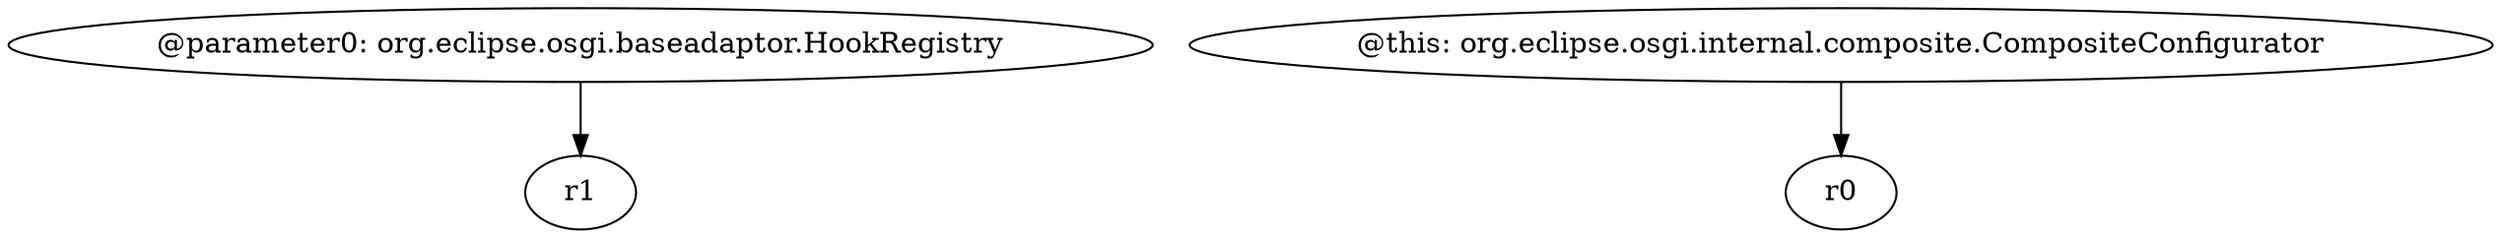 digraph g {
0[label="@parameter0: org.eclipse.osgi.baseadaptor.HookRegistry"]
1[label="r1"]
0->1[label=""]
2[label="@this: org.eclipse.osgi.internal.composite.CompositeConfigurator"]
3[label="r0"]
2->3[label=""]
}